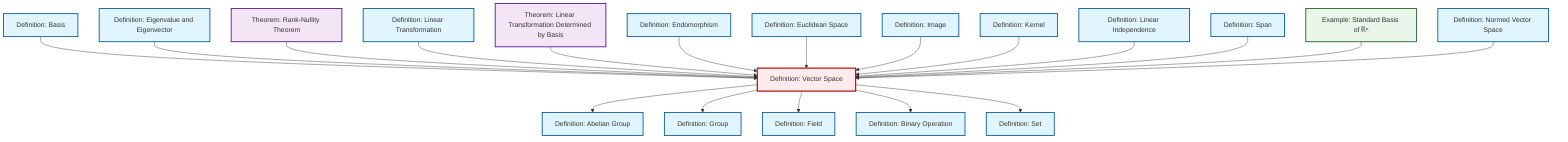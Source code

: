 graph TD
    classDef definition fill:#e1f5fe,stroke:#01579b,stroke-width:2px
    classDef theorem fill:#f3e5f5,stroke:#4a148c,stroke-width:2px
    classDef axiom fill:#fff3e0,stroke:#e65100,stroke-width:2px
    classDef example fill:#e8f5e9,stroke:#1b5e20,stroke-width:2px
    classDef current fill:#ffebee,stroke:#b71c1c,stroke-width:3px
    def-kernel["Definition: Kernel"]:::definition
    def-group["Definition: Group"]:::definition
    def-basis["Definition: Basis"]:::definition
    thm-rank-nullity["Theorem: Rank-Nullity Theorem"]:::theorem
    def-euclidean-space["Definition: Euclidean Space"]:::definition
    def-abelian-group["Definition: Abelian Group"]:::definition
    def-set["Definition: Set"]:::definition
    def-binary-operation["Definition: Binary Operation"]:::definition
    def-span["Definition: Span"]:::definition
    thm-linear-transformation-basis["Theorem: Linear Transformation Determined by Basis"]:::theorem
    def-image["Definition: Image"]:::definition
    def-eigenvalue-eigenvector["Definition: Eigenvalue and Eigenvector"]:::definition
    def-field["Definition: Field"]:::definition
    ex-standard-basis-rn["Example: Standard Basis of ℝⁿ"]:::example
    def-linear-transformation["Definition: Linear Transformation"]:::definition
    def-vector-space["Definition: Vector Space"]:::definition
    def-normed-vector-space["Definition: Normed Vector Space"]:::definition
    def-linear-independence["Definition: Linear Independence"]:::definition
    def-endomorphism["Definition: Endomorphism"]:::definition
    def-basis --> def-vector-space
    def-eigenvalue-eigenvector --> def-vector-space
    thm-rank-nullity --> def-vector-space
    def-linear-transformation --> def-vector-space
    thm-linear-transformation-basis --> def-vector-space
    def-vector-space --> def-abelian-group
    def-endomorphism --> def-vector-space
    def-vector-space --> def-group
    def-euclidean-space --> def-vector-space
    def-image --> def-vector-space
    def-kernel --> def-vector-space
    def-linear-independence --> def-vector-space
    def-span --> def-vector-space
    def-vector-space --> def-field
    ex-standard-basis-rn --> def-vector-space
    def-vector-space --> def-binary-operation
    def-normed-vector-space --> def-vector-space
    def-vector-space --> def-set
    class def-vector-space current
